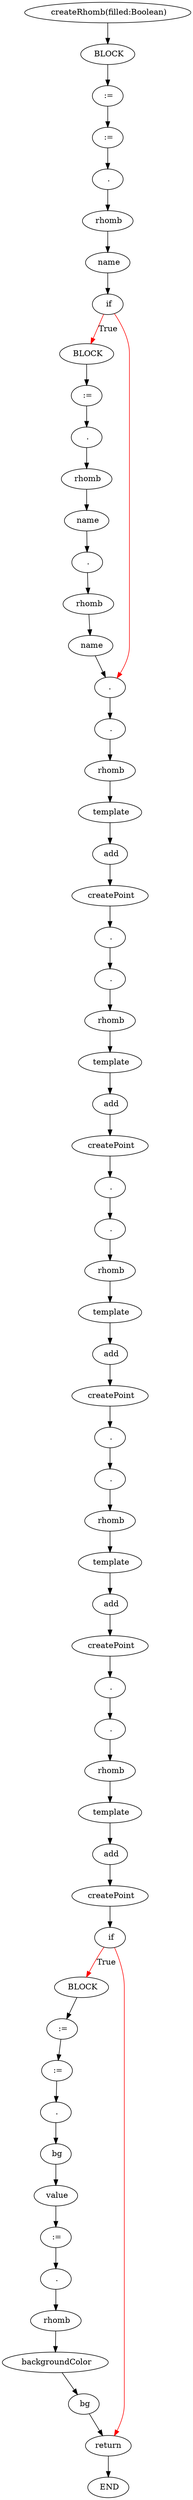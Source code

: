 digraph testGraph {
2394[label=" createRhomb(filled:Boolean)"]
2396[label="BLOCK"]
2394 -> 2396[color=black]
2396[label=" BLOCK"]
2397[label=":="]
2396 -> 2397[color=black]
2397[label=" :="]
2403[label=":="]
2397 -> 2403[color=black]
2403[label=" :="]
2404[label="."]
2403 -> 2404[color=black]
2404[label=" ."]
2405[label="rhomb"]
2404 -> 2405[color=black]
2405[label=" rhomb"]
2406[label="name"]
2405 -> 2406[color=black]
2406[label=" name"]
2408[label="if"]
2406 -> 2408[color=black]
2408[label=" if"]
2409[label="BLOCK"]
2408 -> 2409[label="True",color=red]
2421[label="."]
2408 -> 2421[color=red]
2409[label=" BLOCK"]
2410[label=":="]
2409 -> 2410[color=black]
2421[label=" ."]
2422[label="."]
2421 -> 2422[color=black]
2410[label=" :="]
2411[label="."]
2410 -> 2411[color=black]
2422[label=" ."]
2423[label="rhomb"]
2422 -> 2423[color=black]
2411[label=" ."]
2412[label="rhomb"]
2411 -> 2412[color=black]
2423[label=" rhomb"]
2424[label="template"]
2423 -> 2424[color=black]
2412[label=" rhomb"]
2413[label="name"]
2412 -> 2413[color=black]
2424[label=" template"]
2425[label="add"]
2424 -> 2425[color=black]
2413[label=" name"]
2416[label="."]
2413 -> 2416[color=black]
2425[label=" add"]
2427[label="createPoint"]
2425 -> 2427[color=black]
2416[label=" ."]
2417[label="rhomb"]
2416 -> 2417[color=black]
2427[label=" createPoint"]
2432[label="."]
2427 -> 2432[color=black]
2417[label=" rhomb"]
2418[label="name"]
2417 -> 2418[color=black]
2432[label=" ."]
2433[label="."]
2432 -> 2433[color=black]
2418[label=" name"]
2421[label="."]
2418 -> 2421[color=black]
2433[label=" ."]
2434[label="rhomb"]
2433 -> 2434[color=black]
2434[label=" rhomb"]
2435[label="template"]
2434 -> 2435[color=black]
2435[label=" template"]
2436[label="add"]
2435 -> 2436[color=black]
2436[label=" add"]
2438[label="createPoint"]
2436 -> 2438[color=black]
2438[label=" createPoint"]
2442[label="."]
2438 -> 2442[color=black]
2442[label=" ."]
2443[label="."]
2442 -> 2443[color=black]
2443[label=" ."]
2444[label="rhomb"]
2443 -> 2444[color=black]
2444[label=" rhomb"]
2445[label="template"]
2444 -> 2445[color=black]
2445[label=" template"]
2446[label="add"]
2445 -> 2446[color=black]
2446[label=" add"]
2448[label="createPoint"]
2446 -> 2448[color=black]
2448[label=" createPoint"]
2454[label="."]
2448 -> 2454[color=black]
2454[label=" ."]
2455[label="."]
2454 -> 2455[color=black]
2455[label=" ."]
2456[label="rhomb"]
2455 -> 2456[color=black]
2456[label=" rhomb"]
2457[label="template"]
2456 -> 2457[color=black]
2457[label=" template"]
2458[label="add"]
2457 -> 2458[color=black]
2458[label=" add"]
2460[label="createPoint"]
2458 -> 2460[color=black]
2460[label=" createPoint"]
2465[label="."]
2460 -> 2465[color=black]
2465[label=" ."]
2466[label="."]
2465 -> 2466[color=black]
2466[label=" ."]
2467[label="rhomb"]
2466 -> 2467[color=black]
2467[label=" rhomb"]
2468[label="template"]
2467 -> 2468[color=black]
2468[label=" template"]
2469[label="add"]
2468 -> 2469[color=black]
2469[label=" add"]
2471[label="createPoint"]
2469 -> 2471[color=black]
2471[label=" createPoint"]
2476[label="if"]
2471 -> 2476[color=black]
2476[label=" if"]
2477[label="BLOCK"]
2476 -> 2477[label="True",color=red]
2499[label="return"]
2476 -> 2499[color=red]
2477[label=" BLOCK"]
2478[label=":="]
2477 -> 2478[color=black]
2499[label=" return"]
2395[label="END"]
2499 -> 2395[color=black]
2478[label=" :="]
2484[label=":="]
2478 -> 2484[color=black]
2395[label=" END"]
2484[label=" :="]
2485[label="."]
2484 -> 2485[color=black]
2485[label=" ."]
2486[label="bg"]
2485 -> 2486[color=black]
2486[label=" bg"]
2487[label="value"]
2486 -> 2487[color=black]
2487[label=" value"]
2491[label=":="]
2487 -> 2491[color=black]
2491[label=" :="]
2492[label="."]
2491 -> 2492[color=black]
2492[label=" ."]
2493[label="rhomb"]
2492 -> 2493[color=black]
2493[label=" rhomb"]
2494[label="backgroundColor"]
2493 -> 2494[color=black]
2494[label=" backgroundColor"]
2495[label="bg"]
2494 -> 2495[color=black]
2495[label=" bg"]
2499[label="return"]
2495 -> 2499[color=black]
}
